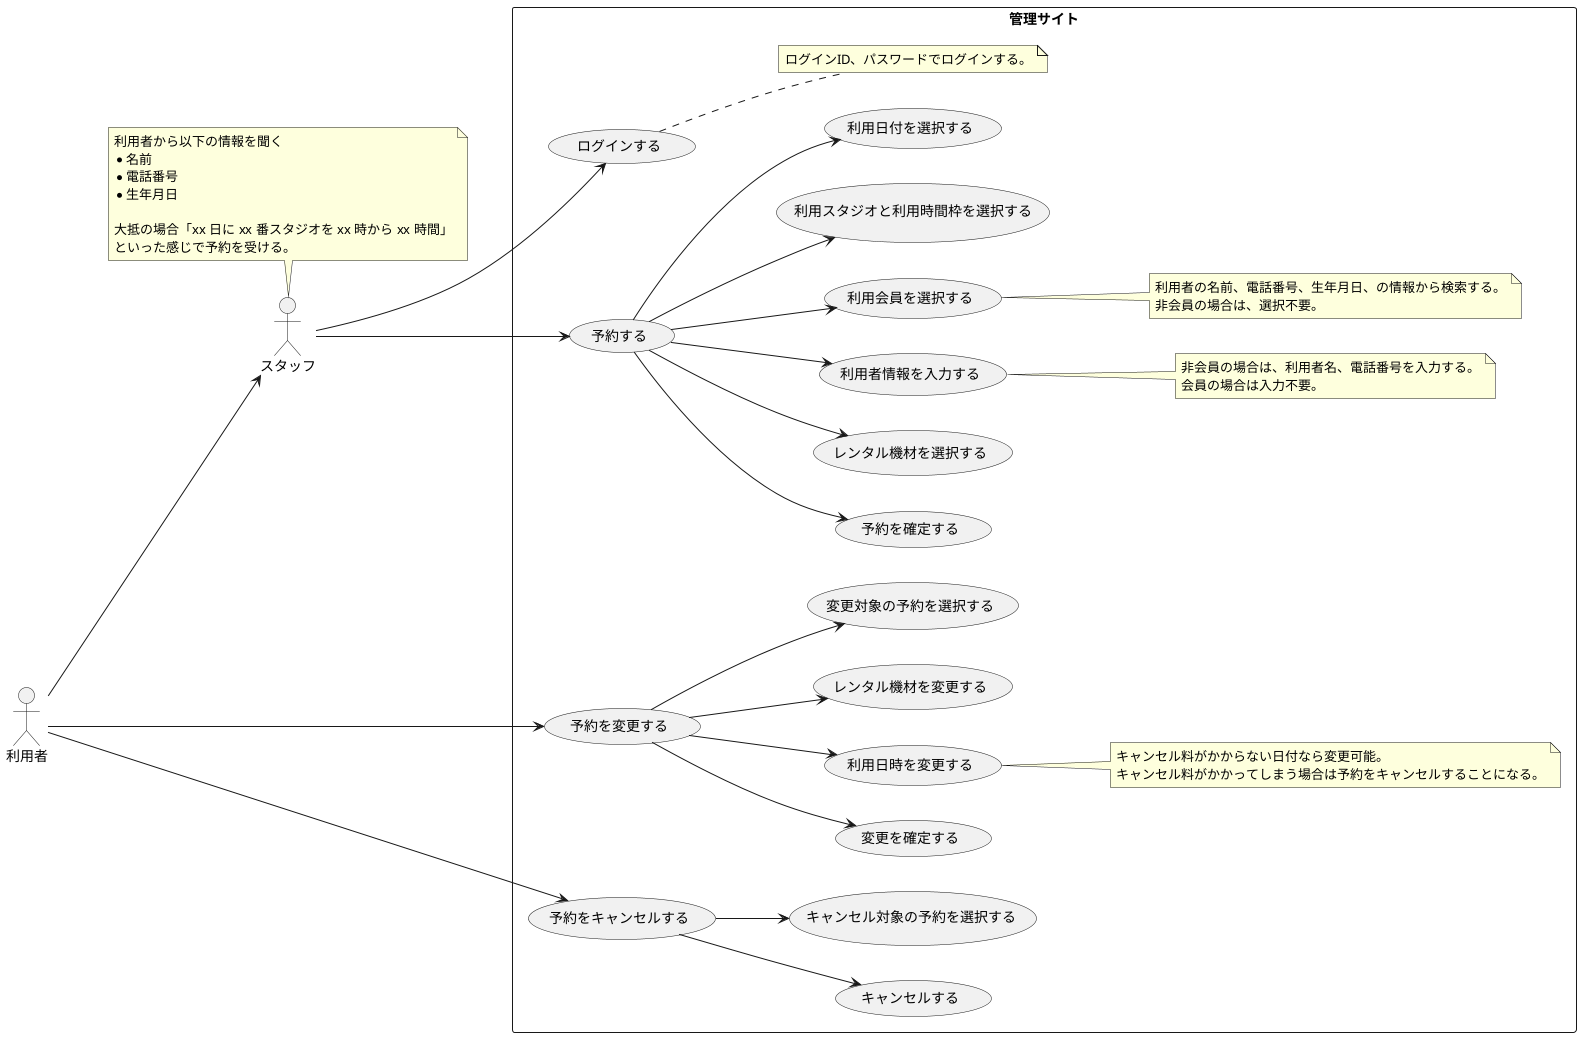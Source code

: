@startuml Usecase

left to right direction

actor 利用者
actor スタッフ

利用者 --> スタッフ

note top of スタッフ
利用者から以下の情報を聞く
* 名前
* 電話番号
* 生年月日

大抵の場合「xx 日に xx 番スタジオを xx 時から xx 時間」
といった感じで予約を受ける。
end note

rectangle 管理サイト {
    スタッフ --> (ログインする)
    スタッフ --> (予約する)
    (予約する) --> (予約を確定する)
    (予約する) --> (レンタル機材を選択する)
    (予約する) --> (利用者情報を入力する)
    (予約する) --> (利用会員を選択する)
    (予約する) --> (利用スタジオと利用時間枠を選択する)
    (予約する) --> (利用日付を選択する)

    note right of (ログインする)
    ログインID、パスワードでログインする。
    end note

    note right of (利用会員を選択する)
    利用者の名前、電話番号、生年月日、の情報から検索する。
    非会員の場合は、選択不要。
    end note

    note right of (利用者情報を入力する)
    非会員の場合は、利用者名、電話番号を入力する。
    会員の場合は入力不要。
    end note

    利用者 --> (予約を変更する)
    (予約を変更する) --> (変更を確定する)
    (予約を変更する) --> (利用日時を変更する)
    (予約を変更する) --> (レンタル機材を変更する)
    (予約を変更する) --> (変更対象の予約を選択する)

    note right of (利用日時を変更する)
    キャンセル料がかからない日付なら変更可能。
    キャンセル料がかかってしまう場合は予約をキャンセルすることになる。
    end note

    利用者 --> (予約をキャンセルする)
    (予約をキャンセルする) --> (キャンセルする)
    (予約をキャンセルする) --> (キャンセル対象の予約を選択する)
}

@enduml
